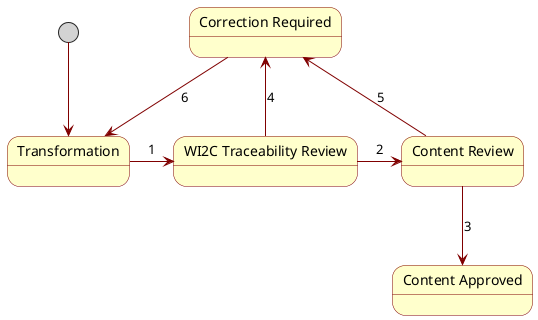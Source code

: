 @startuml
<style>
stateDiagram{
    arrow {
        LineColor Maroon
    }
    start{
        BackgroundColor LightGrey
    }
}
</style>
skinparam State {
  BackgroundColor Business
  BorderColor Maroon
  FontColor black
}
state "Transformation" as TR
state "WI2C Traceability Review" as WTR
state "Content Review" as CR
state "Content Approved" as CA
state "Correction Required" as COR

[*] -down-> TR
COR -right-> TR: 6
TR -> WTR: 1
WTR -> CR: 2
CR -down-> CA: 3

WTR --> COR: 4
CR -> COR: 5


@enduml
